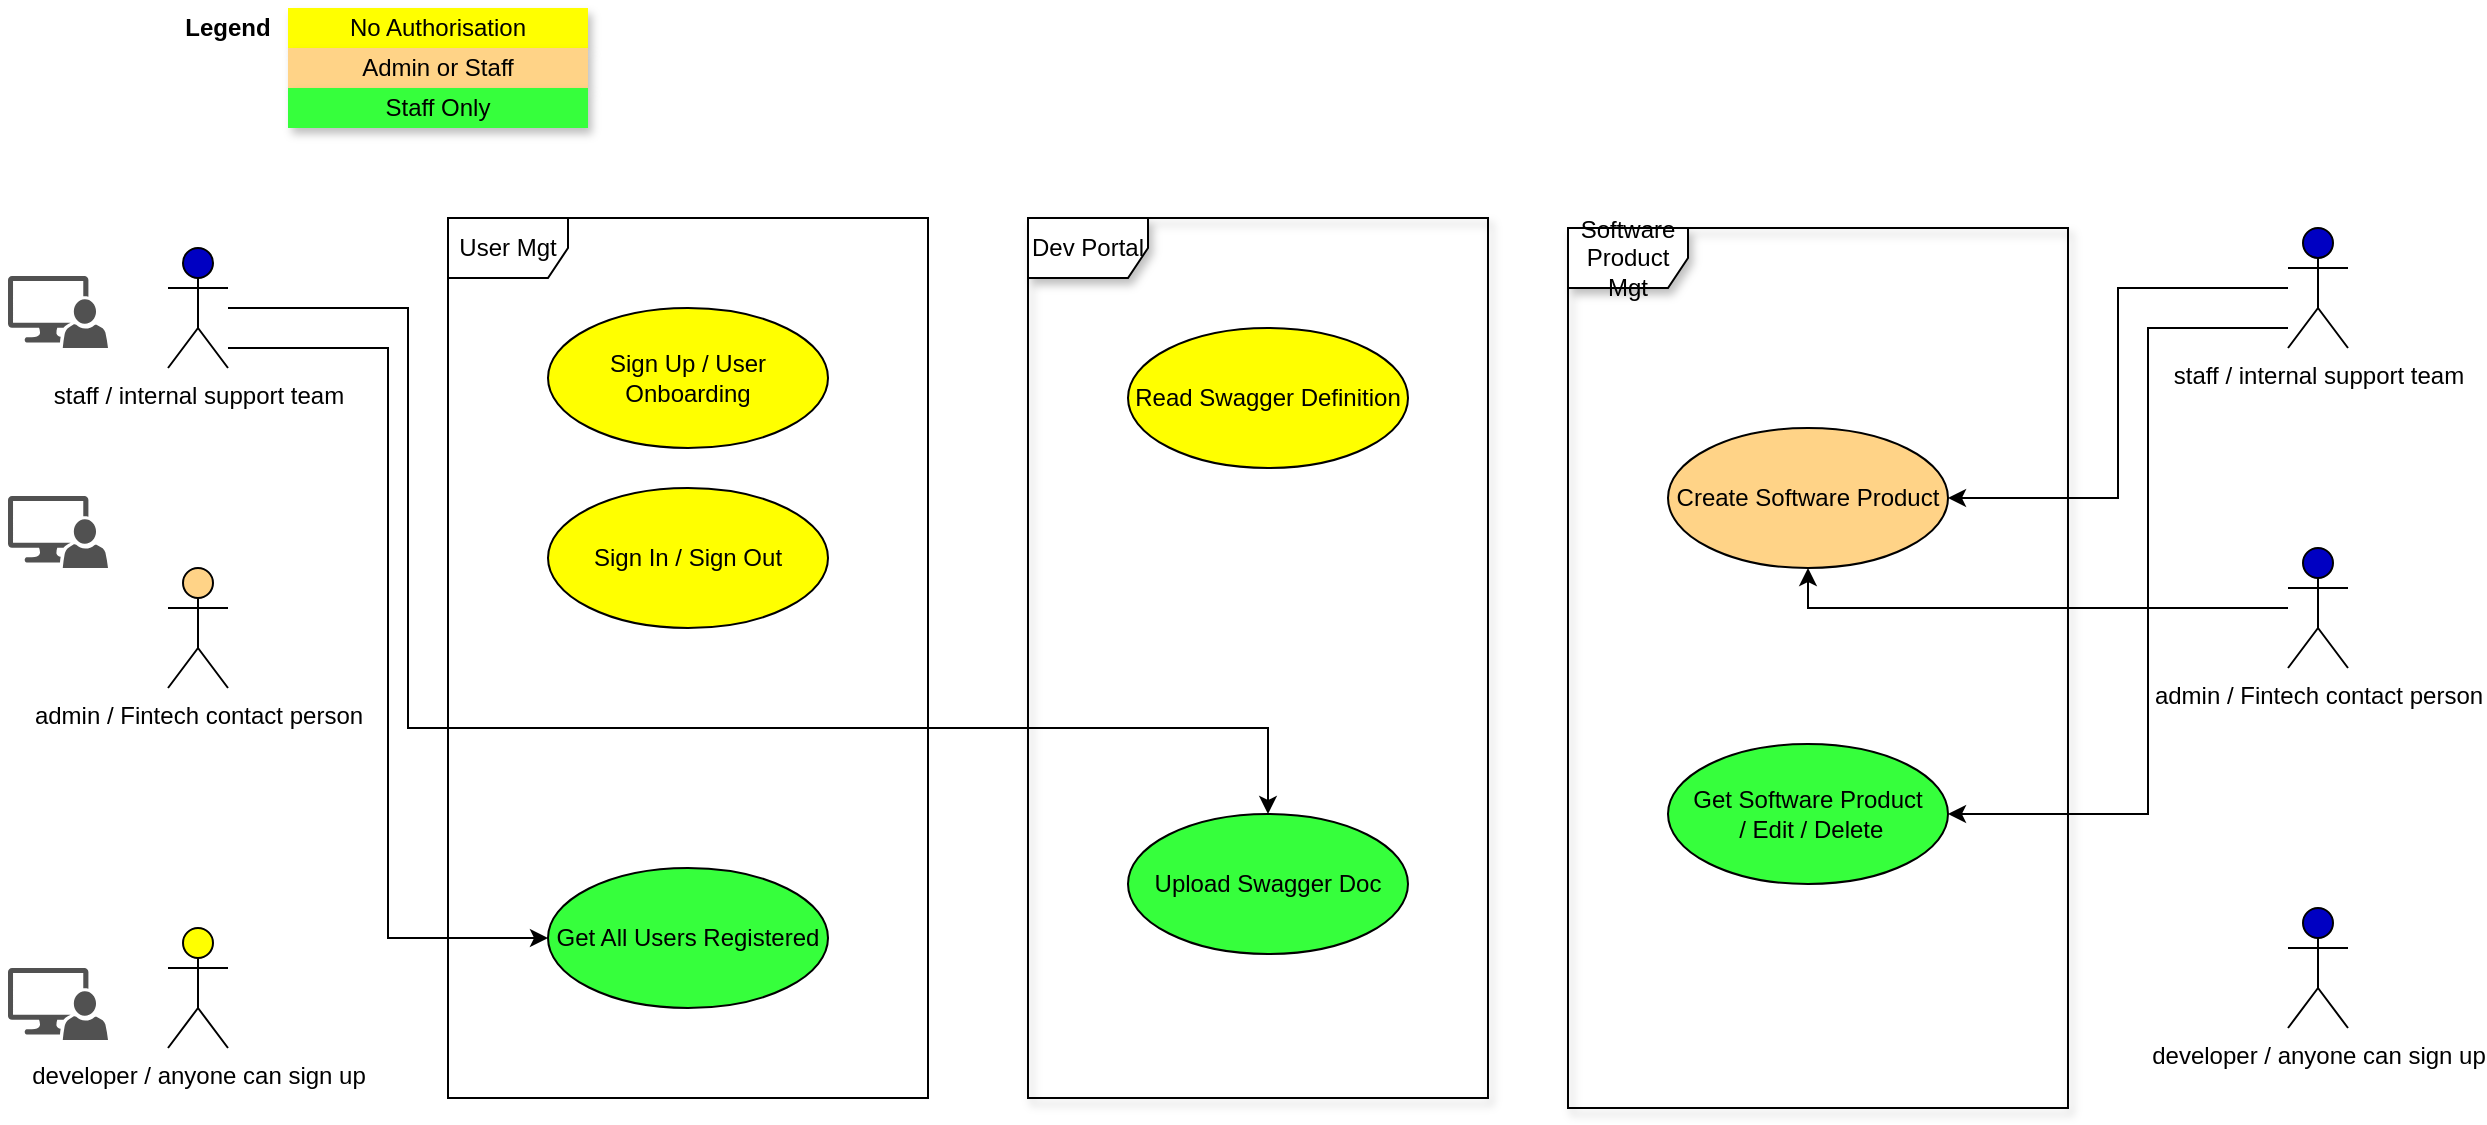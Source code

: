 <mxfile version="13.5.8" type="github">
  <diagram name="Page-1" id="e7e014a7-5840-1c2e-5031-d8a46d1fe8dd">
    <mxGraphModel dx="1263" dy="682" grid="1" gridSize="10" guides="1" tooltips="1" connect="1" arrows="1" fold="1" page="1" pageScale="1" pageWidth="1169" pageHeight="826" background="#ffffff" math="0" shadow="0">
      <root>
        <mxCell id="0" />
        <mxCell id="1" parent="0" />
        <mxCell id="DFxoOUwJSN-Vv42BanRs-62" value="Dev Portal" style="shape=umlFrame;whiteSpace=wrap;html=1;shadow=1;" vertex="1" parent="1">
          <mxGeometry x="530" y="115" width="230" height="440" as="geometry" />
        </mxCell>
        <mxCell id="DFxoOUwJSN-Vv42BanRs-64" value="Software Product Mgt" style="shape=umlFrame;whiteSpace=wrap;html=1;shadow=1;" vertex="1" parent="1">
          <mxGeometry x="800" y="120" width="250" height="440" as="geometry" />
        </mxCell>
        <mxCell id="DFxoOUwJSN-Vv42BanRs-56" value="User Mgt" style="shape=umlFrame;whiteSpace=wrap;html=1;shadow=0;" vertex="1" parent="1">
          <mxGeometry x="240" y="115" width="240" height="440" as="geometry" />
        </mxCell>
        <mxCell id="DFxoOUwJSN-Vv42BanRs-85" style="edgeStyle=orthogonalEdgeStyle;rounded=0;orthogonalLoop=1;jettySize=auto;html=1;entryX=0;entryY=0.5;entryDx=0;entryDy=0;" edge="1" parent="1" source="DFxoOUwJSN-Vv42BanRs-41" target="DFxoOUwJSN-Vv42BanRs-55">
          <mxGeometry relative="1" as="geometry">
            <Array as="points">
              <mxPoint x="210" y="180" />
              <mxPoint x="210" y="475" />
            </Array>
          </mxGeometry>
        </mxCell>
        <mxCell id="DFxoOUwJSN-Vv42BanRs-89" style="edgeStyle=orthogonalEdgeStyle;rounded=0;orthogonalLoop=1;jettySize=auto;html=1;" edge="1" parent="1" source="DFxoOUwJSN-Vv42BanRs-41" target="DFxoOUwJSN-Vv42BanRs-53">
          <mxGeometry relative="1" as="geometry">
            <Array as="points">
              <mxPoint x="220" y="160" />
              <mxPoint x="220" y="370" />
              <mxPoint x="650" y="370" />
            </Array>
          </mxGeometry>
        </mxCell>
        <mxCell id="DFxoOUwJSN-Vv42BanRs-41" value="staff / internal support team" style="shape=umlActor;verticalLabelPosition=bottom;verticalAlign=top;html=1;fillColor=#0000C2;" vertex="1" parent="1">
          <mxGeometry x="100" y="130" width="30" height="60" as="geometry" />
        </mxCell>
        <mxCell id="DFxoOUwJSN-Vv42BanRs-42" value="admin / Fintech contact person" style="shape=umlActor;verticalLabelPosition=bottom;verticalAlign=top;html=1;fillColor=#FFD387;" vertex="1" parent="1">
          <mxGeometry x="100" y="290" width="30" height="60" as="geometry" />
        </mxCell>
        <mxCell id="DFxoOUwJSN-Vv42BanRs-43" value="developer / anyone can sign up" style="shape=umlActor;verticalLabelPosition=bottom;verticalAlign=top;html=1;fillColor=#FFFF00;" vertex="1" parent="1">
          <mxGeometry x="100" y="470" width="30" height="60" as="geometry" />
        </mxCell>
        <mxCell id="DFxoOUwJSN-Vv42BanRs-48" value="Sign Up / User Onboarding" style="ellipse;whiteSpace=wrap;html=1;fillColor=#FFFF00;" vertex="1" parent="1">
          <mxGeometry x="290" y="160" width="140" height="70" as="geometry" />
        </mxCell>
        <mxCell id="DFxoOUwJSN-Vv42BanRs-50" value="Create Software Product" style="ellipse;whiteSpace=wrap;html=1;fillColor=#FFD387;" vertex="1" parent="1">
          <mxGeometry x="850" y="220" width="140" height="70" as="geometry" />
        </mxCell>
        <mxCell id="DFxoOUwJSN-Vv42BanRs-51" value="Get Software Product&lt;br&gt;&amp;nbsp;/ Edit / Delete" style="ellipse;whiteSpace=wrap;html=1;fillColor=#36FF3C;" vertex="1" parent="1">
          <mxGeometry x="850" y="378" width="140" height="70" as="geometry" />
        </mxCell>
        <mxCell id="DFxoOUwJSN-Vv42BanRs-52" value="Read Swagger Definition" style="ellipse;whiteSpace=wrap;html=1;fillColor=#FFFF00;" vertex="1" parent="1">
          <mxGeometry x="580" y="170" width="140" height="70" as="geometry" />
        </mxCell>
        <mxCell id="DFxoOUwJSN-Vv42BanRs-53" value="Upload Swagger Doc" style="ellipse;whiteSpace=wrap;html=1;fillColor=#36FF3C;" vertex="1" parent="1">
          <mxGeometry x="580" y="413" width="140" height="70" as="geometry" />
        </mxCell>
        <mxCell id="DFxoOUwJSN-Vv42BanRs-55" value="Get All Users Registered" style="ellipse;whiteSpace=wrap;html=1;fillColor=#36FF3C;" vertex="1" parent="1">
          <mxGeometry x="290" y="440" width="140" height="70" as="geometry" />
        </mxCell>
        <mxCell id="DFxoOUwJSN-Vv42BanRs-74" style="edgeStyle=orthogonalEdgeStyle;rounded=0;orthogonalLoop=1;jettySize=auto;html=1;entryX=1;entryY=0.5;entryDx=0;entryDy=0;" edge="1" parent="1" source="DFxoOUwJSN-Vv42BanRs-59" target="DFxoOUwJSN-Vv42BanRs-50">
          <mxGeometry relative="1" as="geometry" />
        </mxCell>
        <mxCell id="DFxoOUwJSN-Vv42BanRs-75" style="edgeStyle=orthogonalEdgeStyle;rounded=0;orthogonalLoop=1;jettySize=auto;html=1;entryX=1;entryY=0.5;entryDx=0;entryDy=0;" edge="1" parent="1" source="DFxoOUwJSN-Vv42BanRs-59" target="DFxoOUwJSN-Vv42BanRs-51">
          <mxGeometry relative="1" as="geometry">
            <Array as="points">
              <mxPoint x="1090" y="170" />
              <mxPoint x="1090" y="413" />
            </Array>
          </mxGeometry>
        </mxCell>
        <mxCell id="DFxoOUwJSN-Vv42BanRs-59" value="staff / internal support team" style="shape=umlActor;verticalLabelPosition=bottom;verticalAlign=top;html=1;fillColor=#0000C2;" vertex="1" parent="1">
          <mxGeometry x="1160" y="120" width="30" height="60" as="geometry" />
        </mxCell>
        <mxCell id="DFxoOUwJSN-Vv42BanRs-76" style="edgeStyle=orthogonalEdgeStyle;rounded=0;orthogonalLoop=1;jettySize=auto;html=1;entryX=0.5;entryY=1;entryDx=0;entryDy=0;" edge="1" parent="1" source="DFxoOUwJSN-Vv42BanRs-60" target="DFxoOUwJSN-Vv42BanRs-50">
          <mxGeometry relative="1" as="geometry" />
        </mxCell>
        <mxCell id="DFxoOUwJSN-Vv42BanRs-60" value="admin / Fintech contact person" style="shape=umlActor;verticalLabelPosition=bottom;verticalAlign=top;html=1;fillColor=#0000C2;" vertex="1" parent="1">
          <mxGeometry x="1160" y="280" width="30" height="60" as="geometry" />
        </mxCell>
        <mxCell id="DFxoOUwJSN-Vv42BanRs-61" value="developer / anyone can sign up" style="shape=umlActor;verticalLabelPosition=bottom;verticalAlign=top;html=1;fillColor=#0000C2;" vertex="1" parent="1">
          <mxGeometry x="1160" y="460" width="30" height="60" as="geometry" />
        </mxCell>
        <mxCell id="DFxoOUwJSN-Vv42BanRs-70" value="Legend" style="text;html=1;strokeColor=none;fillColor=none;align=center;verticalAlign=middle;whiteSpace=wrap;rounded=0;shadow=1;fontStyle=1" vertex="1" parent="1">
          <mxGeometry x="110" y="10" width="40" height="20" as="geometry" />
        </mxCell>
        <mxCell id="DFxoOUwJSN-Vv42BanRs-78" value="" style="shape=image;html=1;verticalAlign=top;verticalLabelPosition=bottom;labelBackgroundColor=#ffffff;imageAspect=0;aspect=fixed;image=https://cdn4.iconfinder.com/data/icons/help-and-support-5/64/phone-call-service-support-customer-128.png;shadow=1;strokeColor=#3D77FF;fillColor=#FFFF00;" vertex="1" parent="1">
          <mxGeometry x="20" y="90" width="50" height="50" as="geometry" />
        </mxCell>
        <mxCell id="DFxoOUwJSN-Vv42BanRs-81" value="" style="pointerEvents=1;shadow=0;dashed=0;html=1;strokeColor=none;labelPosition=center;verticalLabelPosition=bottom;verticalAlign=top;align=center;fillColor=#515151;shape=mxgraph.mscae.system_center.admin_console" vertex="1" parent="1">
          <mxGeometry x="20" y="254" width="50" height="36" as="geometry" />
        </mxCell>
        <mxCell id="DFxoOUwJSN-Vv42BanRs-82" value="" style="pointerEvents=1;shadow=0;dashed=0;html=1;strokeColor=none;labelPosition=center;verticalLabelPosition=bottom;verticalAlign=top;align=center;fillColor=#515151;shape=mxgraph.mscae.system_center.admin_console" vertex="1" parent="1">
          <mxGeometry x="20" y="490" width="50" height="36" as="geometry" />
        </mxCell>
        <mxCell id="DFxoOUwJSN-Vv42BanRs-83" value="" style="pointerEvents=1;shadow=0;dashed=0;html=1;strokeColor=none;labelPosition=center;verticalLabelPosition=bottom;verticalAlign=top;align=center;fillColor=#515151;shape=mxgraph.mscae.system_center.admin_console" vertex="1" parent="1">
          <mxGeometry x="20" y="144" width="50" height="36" as="geometry" />
        </mxCell>
        <mxCell id="DFxoOUwJSN-Vv42BanRs-84" value="" style="group" vertex="1" connectable="0" parent="1">
          <mxGeometry x="160" y="10" width="150" height="60" as="geometry" />
        </mxCell>
        <mxCell id="DFxoOUwJSN-Vv42BanRs-65" value="No Authorisation" style="text;html=1;strokeColor=none;fillColor=#FFFF00;align=center;verticalAlign=middle;whiteSpace=wrap;rounded=0;shadow=1;" vertex="1" parent="DFxoOUwJSN-Vv42BanRs-84">
          <mxGeometry width="150" height="20" as="geometry" />
        </mxCell>
        <mxCell id="DFxoOUwJSN-Vv42BanRs-66" value="Admin or Staff" style="text;html=1;strokeColor=none;fillColor=#FFD387;align=center;verticalAlign=middle;whiteSpace=wrap;rounded=0;shadow=1;" vertex="1" parent="DFxoOUwJSN-Vv42BanRs-84">
          <mxGeometry y="20" width="150" height="20" as="geometry" />
        </mxCell>
        <mxCell id="DFxoOUwJSN-Vv42BanRs-67" value="Staff Only" style="text;html=1;strokeColor=none;fillColor=#36FF3C;align=center;verticalAlign=middle;whiteSpace=wrap;rounded=0;shadow=1;" vertex="1" parent="DFxoOUwJSN-Vv42BanRs-84">
          <mxGeometry y="40" width="150" height="20" as="geometry" />
        </mxCell>
        <mxCell id="DFxoOUwJSN-Vv42BanRs-47" value="Sign In / Sign Out" style="ellipse;whiteSpace=wrap;html=1;fillColor=#FFFF00;" vertex="1" parent="1">
          <mxGeometry x="290" y="250" width="140" height="70" as="geometry" />
        </mxCell>
      </root>
    </mxGraphModel>
  </diagram>
</mxfile>
